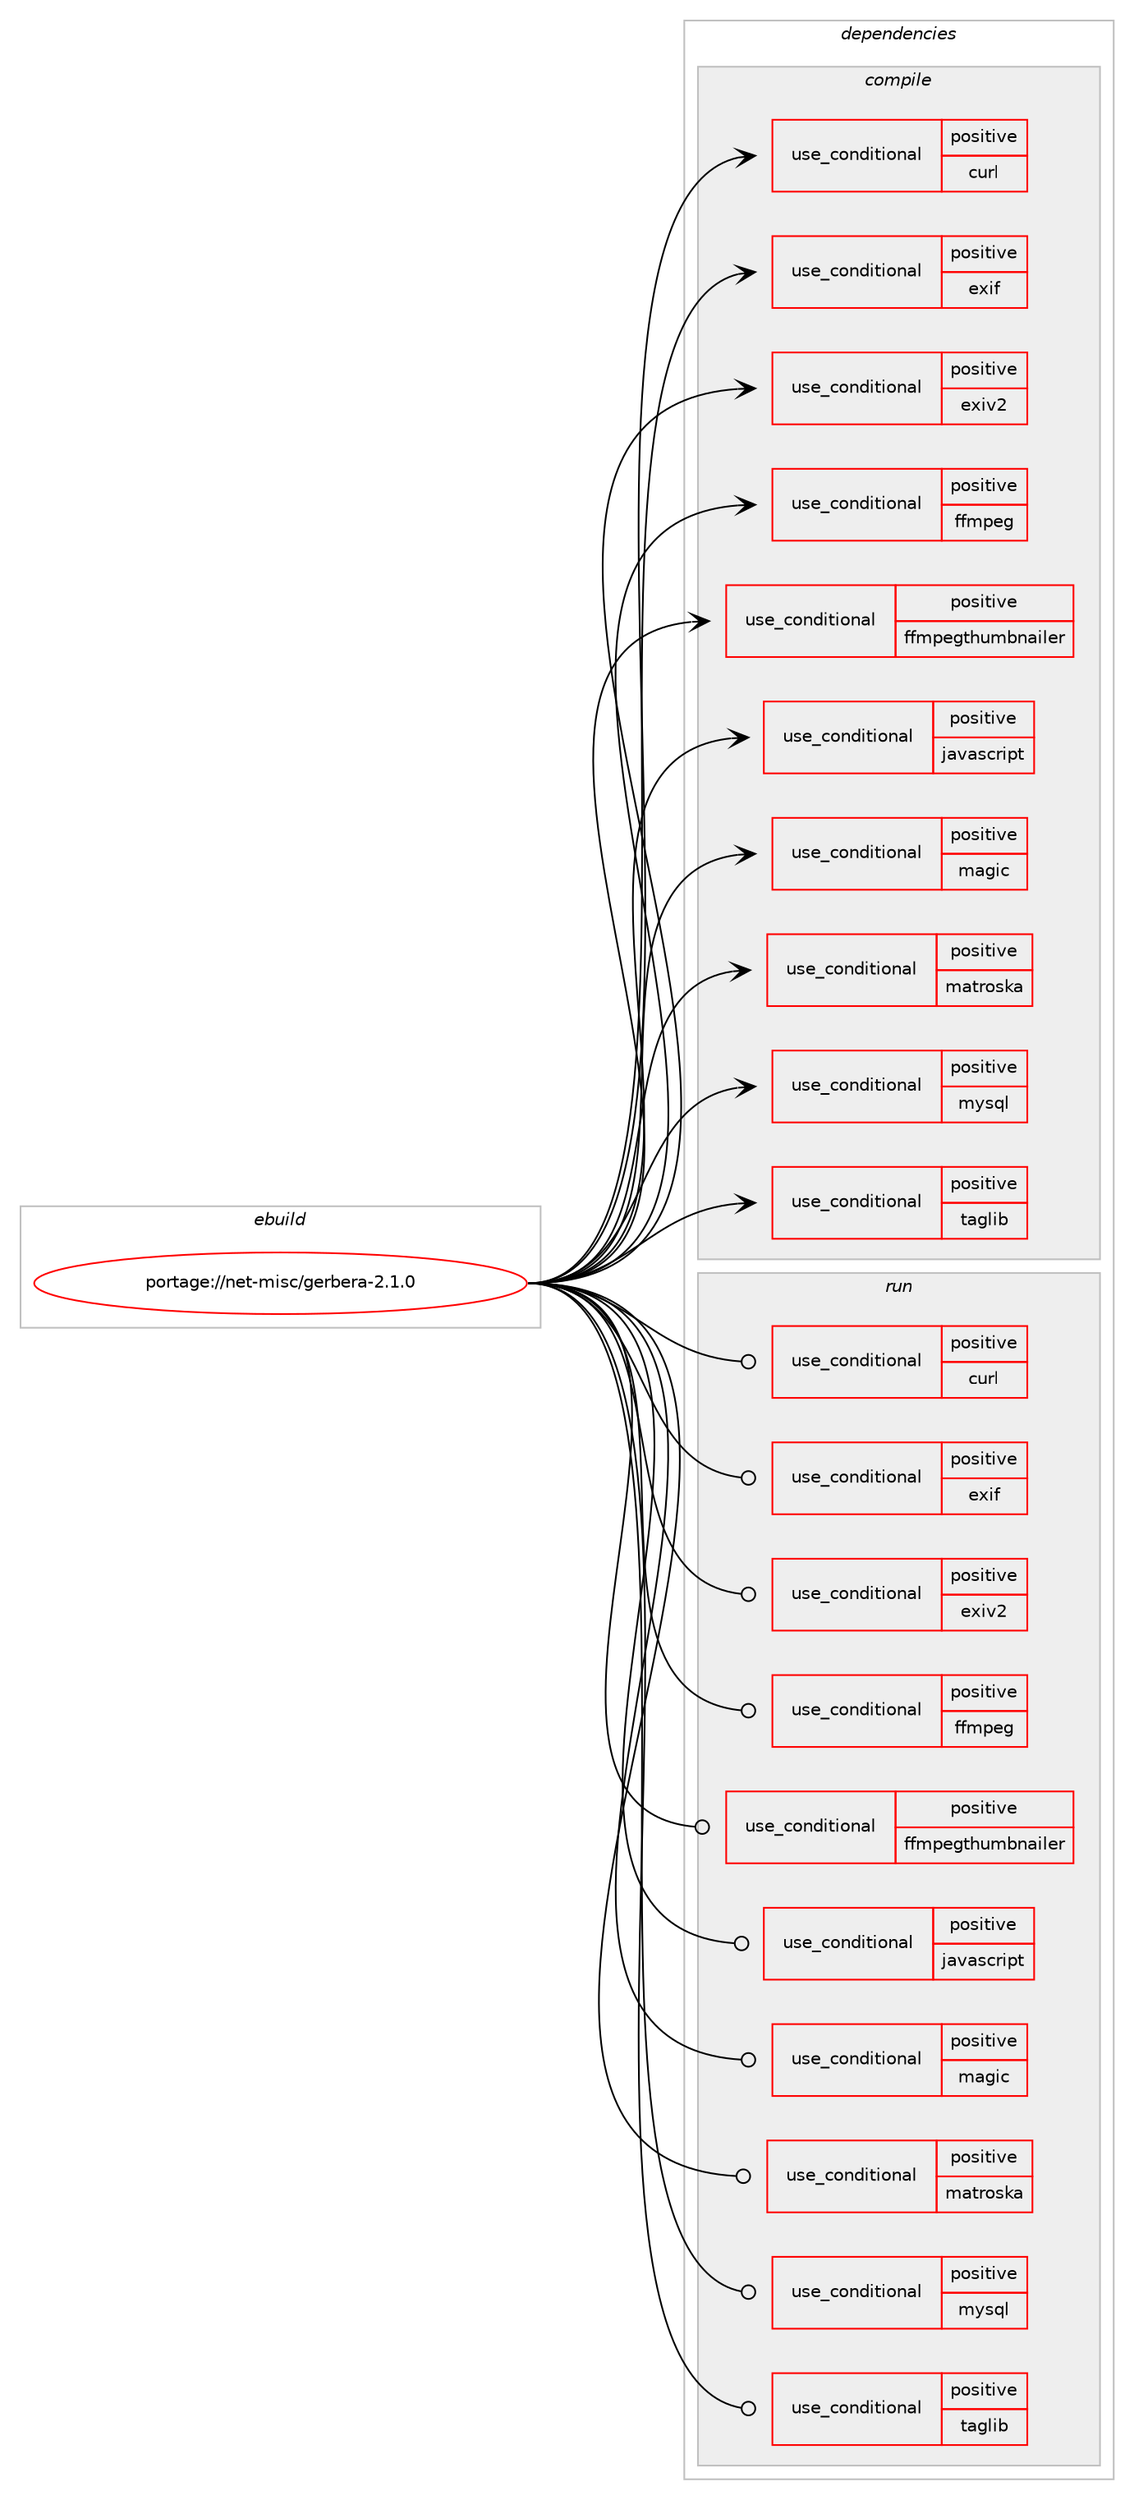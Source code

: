 digraph prolog {

# *************
# Graph options
# *************

newrank=true;
concentrate=true;
compound=true;
graph [rankdir=LR,fontname=Helvetica,fontsize=10,ranksep=1.5];#, ranksep=2.5, nodesep=0.2];
edge  [arrowhead=vee];
node  [fontname=Helvetica,fontsize=10];

# **********
# The ebuild
# **********

subgraph cluster_leftcol {
color=gray;
rank=same;
label=<<i>ebuild</i>>;
id [label="portage://net-misc/gerbera-2.1.0", color=red, width=4, href="../net-misc/gerbera-2.1.0.svg"];
}

# ****************
# The dependencies
# ****************

subgraph cluster_midcol {
color=gray;
label=<<i>dependencies</i>>;
subgraph cluster_compile {
fillcolor="#eeeeee";
style=filled;
label=<<i>compile</i>>;
subgraph cond95068 {
dependency188308 [label=<<TABLE BORDER="0" CELLBORDER="1" CELLSPACING="0" CELLPADDING="4"><TR><TD ROWSPAN="3" CELLPADDING="10">use_conditional</TD></TR><TR><TD>positive</TD></TR><TR><TD>curl</TD></TR></TABLE>>, shape=none, color=red];
# *** BEGIN UNKNOWN DEPENDENCY TYPE (TODO) ***
# dependency188308 -> package_dependency(portage://net-misc/gerbera-2.1.0,install,no,net-misc,curl,none,[,,],[],[])
# *** END UNKNOWN DEPENDENCY TYPE (TODO) ***

}
id:e -> dependency188308:w [weight=20,style="solid",arrowhead="vee"];
subgraph cond95069 {
dependency188309 [label=<<TABLE BORDER="0" CELLBORDER="1" CELLSPACING="0" CELLPADDING="4"><TR><TD ROWSPAN="3" CELLPADDING="10">use_conditional</TD></TR><TR><TD>positive</TD></TR><TR><TD>exif</TD></TR></TABLE>>, shape=none, color=red];
# *** BEGIN UNKNOWN DEPENDENCY TYPE (TODO) ***
# dependency188309 -> package_dependency(portage://net-misc/gerbera-2.1.0,install,no,media-libs,libexif,none,[,,],[],[])
# *** END UNKNOWN DEPENDENCY TYPE (TODO) ***

}
id:e -> dependency188309:w [weight=20,style="solid",arrowhead="vee"];
subgraph cond95070 {
dependency188310 [label=<<TABLE BORDER="0" CELLBORDER="1" CELLSPACING="0" CELLPADDING="4"><TR><TD ROWSPAN="3" CELLPADDING="10">use_conditional</TD></TR><TR><TD>positive</TD></TR><TR><TD>exiv2</TD></TR></TABLE>>, shape=none, color=red];
# *** BEGIN UNKNOWN DEPENDENCY TYPE (TODO) ***
# dependency188310 -> package_dependency(portage://net-misc/gerbera-2.1.0,install,no,media-gfx,exiv2,none,[,,],any_same_slot,[])
# *** END UNKNOWN DEPENDENCY TYPE (TODO) ***

}
id:e -> dependency188310:w [weight=20,style="solid",arrowhead="vee"];
subgraph cond95071 {
dependency188311 [label=<<TABLE BORDER="0" CELLBORDER="1" CELLSPACING="0" CELLPADDING="4"><TR><TD ROWSPAN="3" CELLPADDING="10">use_conditional</TD></TR><TR><TD>positive</TD></TR><TR><TD>ffmpeg</TD></TR></TABLE>>, shape=none, color=red];
# *** BEGIN UNKNOWN DEPENDENCY TYPE (TODO) ***
# dependency188311 -> package_dependency(portage://net-misc/gerbera-2.1.0,install,no,media-video,ffmpeg,none,[,,],any_same_slot,[])
# *** END UNKNOWN DEPENDENCY TYPE (TODO) ***

}
id:e -> dependency188311:w [weight=20,style="solid",arrowhead="vee"];
subgraph cond95072 {
dependency188312 [label=<<TABLE BORDER="0" CELLBORDER="1" CELLSPACING="0" CELLPADDING="4"><TR><TD ROWSPAN="3" CELLPADDING="10">use_conditional</TD></TR><TR><TD>positive</TD></TR><TR><TD>ffmpegthumbnailer</TD></TR></TABLE>>, shape=none, color=red];
# *** BEGIN UNKNOWN DEPENDENCY TYPE (TODO) ***
# dependency188312 -> package_dependency(portage://net-misc/gerbera-2.1.0,install,no,media-video,ffmpegthumbnailer,none,[,,],[],[])
# *** END UNKNOWN DEPENDENCY TYPE (TODO) ***

}
id:e -> dependency188312:w [weight=20,style="solid",arrowhead="vee"];
subgraph cond95073 {
dependency188313 [label=<<TABLE BORDER="0" CELLBORDER="1" CELLSPACING="0" CELLPADDING="4"><TR><TD ROWSPAN="3" CELLPADDING="10">use_conditional</TD></TR><TR><TD>positive</TD></TR><TR><TD>javascript</TD></TR></TABLE>>, shape=none, color=red];
# *** BEGIN UNKNOWN DEPENDENCY TYPE (TODO) ***
# dependency188313 -> package_dependency(portage://net-misc/gerbera-2.1.0,install,no,dev-lang,duktape,none,[,,],any_same_slot,[])
# *** END UNKNOWN DEPENDENCY TYPE (TODO) ***

}
id:e -> dependency188313:w [weight=20,style="solid",arrowhead="vee"];
subgraph cond95074 {
dependency188314 [label=<<TABLE BORDER="0" CELLBORDER="1" CELLSPACING="0" CELLPADDING="4"><TR><TD ROWSPAN="3" CELLPADDING="10">use_conditional</TD></TR><TR><TD>positive</TD></TR><TR><TD>magic</TD></TR></TABLE>>, shape=none, color=red];
# *** BEGIN UNKNOWN DEPENDENCY TYPE (TODO) ***
# dependency188314 -> package_dependency(portage://net-misc/gerbera-2.1.0,install,no,sys-apps,file,none,[,,],[],[])
# *** END UNKNOWN DEPENDENCY TYPE (TODO) ***

}
id:e -> dependency188314:w [weight=20,style="solid",arrowhead="vee"];
subgraph cond95075 {
dependency188315 [label=<<TABLE BORDER="0" CELLBORDER="1" CELLSPACING="0" CELLPADDING="4"><TR><TD ROWSPAN="3" CELLPADDING="10">use_conditional</TD></TR><TR><TD>positive</TD></TR><TR><TD>matroska</TD></TR></TABLE>>, shape=none, color=red];
# *** BEGIN UNKNOWN DEPENDENCY TYPE (TODO) ***
# dependency188315 -> package_dependency(portage://net-misc/gerbera-2.1.0,install,no,media-libs,libmatroska,none,[,,],any_same_slot,[])
# *** END UNKNOWN DEPENDENCY TYPE (TODO) ***

}
id:e -> dependency188315:w [weight=20,style="solid",arrowhead="vee"];
subgraph cond95076 {
dependency188316 [label=<<TABLE BORDER="0" CELLBORDER="1" CELLSPACING="0" CELLPADDING="4"><TR><TD ROWSPAN="3" CELLPADDING="10">use_conditional</TD></TR><TR><TD>positive</TD></TR><TR><TD>mysql</TD></TR></TABLE>>, shape=none, color=red];
# *** BEGIN UNKNOWN DEPENDENCY TYPE (TODO) ***
# dependency188316 -> package_dependency(portage://net-misc/gerbera-2.1.0,install,no,dev-db,mysql-connector-c,none,[,,],any_same_slot,[])
# *** END UNKNOWN DEPENDENCY TYPE (TODO) ***

}
id:e -> dependency188316:w [weight=20,style="solid",arrowhead="vee"];
subgraph cond95077 {
dependency188317 [label=<<TABLE BORDER="0" CELLBORDER="1" CELLSPACING="0" CELLPADDING="4"><TR><TD ROWSPAN="3" CELLPADDING="10">use_conditional</TD></TR><TR><TD>positive</TD></TR><TR><TD>taglib</TD></TR></TABLE>>, shape=none, color=red];
# *** BEGIN UNKNOWN DEPENDENCY TYPE (TODO) ***
# dependency188317 -> package_dependency(portage://net-misc/gerbera-2.1.0,install,no,media-libs,taglib,none,[,,],[],[])
# *** END UNKNOWN DEPENDENCY TYPE (TODO) ***

}
id:e -> dependency188317:w [weight=20,style="solid",arrowhead="vee"];
# *** BEGIN UNKNOWN DEPENDENCY TYPE (TODO) ***
# id -> package_dependency(portage://net-misc/gerbera-2.1.0,install,no,acct-user,gerbera,none,[,,],[],[])
# *** END UNKNOWN DEPENDENCY TYPE (TODO) ***

# *** BEGIN UNKNOWN DEPENDENCY TYPE (TODO) ***
# id -> package_dependency(portage://net-misc/gerbera-2.1.0,install,no,dev-db,sqlite,none,[,,],[],[])
# *** END UNKNOWN DEPENDENCY TYPE (TODO) ***

# *** BEGIN UNKNOWN DEPENDENCY TYPE (TODO) ***
# id -> package_dependency(portage://net-misc/gerbera-2.1.0,install,no,dev-libs,libebml,none,[,,],any_same_slot,[])
# *** END UNKNOWN DEPENDENCY TYPE (TODO) ***

# *** BEGIN UNKNOWN DEPENDENCY TYPE (TODO) ***
# id -> package_dependency(portage://net-misc/gerbera-2.1.0,install,no,dev-libs,libfmt,none,[,,],any_same_slot,[])
# *** END UNKNOWN DEPENDENCY TYPE (TODO) ***

# *** BEGIN UNKNOWN DEPENDENCY TYPE (TODO) ***
# id -> package_dependency(portage://net-misc/gerbera-2.1.0,install,no,dev-libs,pugixml,none,[,,],[],[])
# *** END UNKNOWN DEPENDENCY TYPE (TODO) ***

# *** BEGIN UNKNOWN DEPENDENCY TYPE (TODO) ***
# id -> package_dependency(portage://net-misc/gerbera-2.1.0,install,no,dev-libs,spdlog,none,[,,],any_same_slot,[])
# *** END UNKNOWN DEPENDENCY TYPE (TODO) ***

# *** BEGIN UNKNOWN DEPENDENCY TYPE (TODO) ***
# id -> package_dependency(portage://net-misc/gerbera-2.1.0,install,no,net-libs,libupnp,none,[,,],any_same_slot,[use(enable(ipv6),positive),use(enable(reuseaddr),none),use(disable(blocking-tcp),none)])
# *** END UNKNOWN DEPENDENCY TYPE (TODO) ***

# *** BEGIN UNKNOWN DEPENDENCY TYPE (TODO) ***
# id -> package_dependency(portage://net-misc/gerbera-2.1.0,install,no,sys-apps,util-linux,none,[,,],[],[])
# *** END UNKNOWN DEPENDENCY TYPE (TODO) ***

# *** BEGIN UNKNOWN DEPENDENCY TYPE (TODO) ***
# id -> package_dependency(portage://net-misc/gerbera-2.1.0,install,no,sys-libs,zlib,none,[,,],[],[])
# *** END UNKNOWN DEPENDENCY TYPE (TODO) ***

# *** BEGIN UNKNOWN DEPENDENCY TYPE (TODO) ***
# id -> package_dependency(portage://net-misc/gerbera-2.1.0,install,no,virtual,libiconv,none,[,,],[],[])
# *** END UNKNOWN DEPENDENCY TYPE (TODO) ***

}
subgraph cluster_compileandrun {
fillcolor="#eeeeee";
style=filled;
label=<<i>compile and run</i>>;
}
subgraph cluster_run {
fillcolor="#eeeeee";
style=filled;
label=<<i>run</i>>;
subgraph cond95078 {
dependency188318 [label=<<TABLE BORDER="0" CELLBORDER="1" CELLSPACING="0" CELLPADDING="4"><TR><TD ROWSPAN="3" CELLPADDING="10">use_conditional</TD></TR><TR><TD>positive</TD></TR><TR><TD>curl</TD></TR></TABLE>>, shape=none, color=red];
# *** BEGIN UNKNOWN DEPENDENCY TYPE (TODO) ***
# dependency188318 -> package_dependency(portage://net-misc/gerbera-2.1.0,run,no,net-misc,curl,none,[,,],[],[])
# *** END UNKNOWN DEPENDENCY TYPE (TODO) ***

}
id:e -> dependency188318:w [weight=20,style="solid",arrowhead="odot"];
subgraph cond95079 {
dependency188319 [label=<<TABLE BORDER="0" CELLBORDER="1" CELLSPACING="0" CELLPADDING="4"><TR><TD ROWSPAN="3" CELLPADDING="10">use_conditional</TD></TR><TR><TD>positive</TD></TR><TR><TD>exif</TD></TR></TABLE>>, shape=none, color=red];
# *** BEGIN UNKNOWN DEPENDENCY TYPE (TODO) ***
# dependency188319 -> package_dependency(portage://net-misc/gerbera-2.1.0,run,no,media-libs,libexif,none,[,,],[],[])
# *** END UNKNOWN DEPENDENCY TYPE (TODO) ***

}
id:e -> dependency188319:w [weight=20,style="solid",arrowhead="odot"];
subgraph cond95080 {
dependency188320 [label=<<TABLE BORDER="0" CELLBORDER="1" CELLSPACING="0" CELLPADDING="4"><TR><TD ROWSPAN="3" CELLPADDING="10">use_conditional</TD></TR><TR><TD>positive</TD></TR><TR><TD>exiv2</TD></TR></TABLE>>, shape=none, color=red];
# *** BEGIN UNKNOWN DEPENDENCY TYPE (TODO) ***
# dependency188320 -> package_dependency(portage://net-misc/gerbera-2.1.0,run,no,media-gfx,exiv2,none,[,,],any_same_slot,[])
# *** END UNKNOWN DEPENDENCY TYPE (TODO) ***

}
id:e -> dependency188320:w [weight=20,style="solid",arrowhead="odot"];
subgraph cond95081 {
dependency188321 [label=<<TABLE BORDER="0" CELLBORDER="1" CELLSPACING="0" CELLPADDING="4"><TR><TD ROWSPAN="3" CELLPADDING="10">use_conditional</TD></TR><TR><TD>positive</TD></TR><TR><TD>ffmpeg</TD></TR></TABLE>>, shape=none, color=red];
# *** BEGIN UNKNOWN DEPENDENCY TYPE (TODO) ***
# dependency188321 -> package_dependency(portage://net-misc/gerbera-2.1.0,run,no,media-video,ffmpeg,none,[,,],any_same_slot,[])
# *** END UNKNOWN DEPENDENCY TYPE (TODO) ***

}
id:e -> dependency188321:w [weight=20,style="solid",arrowhead="odot"];
subgraph cond95082 {
dependency188322 [label=<<TABLE BORDER="0" CELLBORDER="1" CELLSPACING="0" CELLPADDING="4"><TR><TD ROWSPAN="3" CELLPADDING="10">use_conditional</TD></TR><TR><TD>positive</TD></TR><TR><TD>ffmpegthumbnailer</TD></TR></TABLE>>, shape=none, color=red];
# *** BEGIN UNKNOWN DEPENDENCY TYPE (TODO) ***
# dependency188322 -> package_dependency(portage://net-misc/gerbera-2.1.0,run,no,media-video,ffmpegthumbnailer,none,[,,],[],[])
# *** END UNKNOWN DEPENDENCY TYPE (TODO) ***

}
id:e -> dependency188322:w [weight=20,style="solid",arrowhead="odot"];
subgraph cond95083 {
dependency188323 [label=<<TABLE BORDER="0" CELLBORDER="1" CELLSPACING="0" CELLPADDING="4"><TR><TD ROWSPAN="3" CELLPADDING="10">use_conditional</TD></TR><TR><TD>positive</TD></TR><TR><TD>javascript</TD></TR></TABLE>>, shape=none, color=red];
# *** BEGIN UNKNOWN DEPENDENCY TYPE (TODO) ***
# dependency188323 -> package_dependency(portage://net-misc/gerbera-2.1.0,run,no,dev-lang,duktape,none,[,,],any_same_slot,[])
# *** END UNKNOWN DEPENDENCY TYPE (TODO) ***

}
id:e -> dependency188323:w [weight=20,style="solid",arrowhead="odot"];
subgraph cond95084 {
dependency188324 [label=<<TABLE BORDER="0" CELLBORDER="1" CELLSPACING="0" CELLPADDING="4"><TR><TD ROWSPAN="3" CELLPADDING="10">use_conditional</TD></TR><TR><TD>positive</TD></TR><TR><TD>magic</TD></TR></TABLE>>, shape=none, color=red];
# *** BEGIN UNKNOWN DEPENDENCY TYPE (TODO) ***
# dependency188324 -> package_dependency(portage://net-misc/gerbera-2.1.0,run,no,sys-apps,file,none,[,,],[],[])
# *** END UNKNOWN DEPENDENCY TYPE (TODO) ***

}
id:e -> dependency188324:w [weight=20,style="solid",arrowhead="odot"];
subgraph cond95085 {
dependency188325 [label=<<TABLE BORDER="0" CELLBORDER="1" CELLSPACING="0" CELLPADDING="4"><TR><TD ROWSPAN="3" CELLPADDING="10">use_conditional</TD></TR><TR><TD>positive</TD></TR><TR><TD>matroska</TD></TR></TABLE>>, shape=none, color=red];
# *** BEGIN UNKNOWN DEPENDENCY TYPE (TODO) ***
# dependency188325 -> package_dependency(portage://net-misc/gerbera-2.1.0,run,no,media-libs,libmatroska,none,[,,],any_same_slot,[])
# *** END UNKNOWN DEPENDENCY TYPE (TODO) ***

}
id:e -> dependency188325:w [weight=20,style="solid",arrowhead="odot"];
subgraph cond95086 {
dependency188326 [label=<<TABLE BORDER="0" CELLBORDER="1" CELLSPACING="0" CELLPADDING="4"><TR><TD ROWSPAN="3" CELLPADDING="10">use_conditional</TD></TR><TR><TD>positive</TD></TR><TR><TD>mysql</TD></TR></TABLE>>, shape=none, color=red];
# *** BEGIN UNKNOWN DEPENDENCY TYPE (TODO) ***
# dependency188326 -> package_dependency(portage://net-misc/gerbera-2.1.0,run,no,dev-db,mysql-connector-c,none,[,,],any_same_slot,[])
# *** END UNKNOWN DEPENDENCY TYPE (TODO) ***

}
id:e -> dependency188326:w [weight=20,style="solid",arrowhead="odot"];
subgraph cond95087 {
dependency188327 [label=<<TABLE BORDER="0" CELLBORDER="1" CELLSPACING="0" CELLPADDING="4"><TR><TD ROWSPAN="3" CELLPADDING="10">use_conditional</TD></TR><TR><TD>positive</TD></TR><TR><TD>taglib</TD></TR></TABLE>>, shape=none, color=red];
# *** BEGIN UNKNOWN DEPENDENCY TYPE (TODO) ***
# dependency188327 -> package_dependency(portage://net-misc/gerbera-2.1.0,run,no,media-libs,taglib,none,[,,],[],[])
# *** END UNKNOWN DEPENDENCY TYPE (TODO) ***

}
id:e -> dependency188327:w [weight=20,style="solid",arrowhead="odot"];
# *** BEGIN UNKNOWN DEPENDENCY TYPE (TODO) ***
# id -> package_dependency(portage://net-misc/gerbera-2.1.0,run,no,acct-user,gerbera,none,[,,],[],[])
# *** END UNKNOWN DEPENDENCY TYPE (TODO) ***

# *** BEGIN UNKNOWN DEPENDENCY TYPE (TODO) ***
# id -> package_dependency(portage://net-misc/gerbera-2.1.0,run,no,dev-db,sqlite,none,[,,],[],[])
# *** END UNKNOWN DEPENDENCY TYPE (TODO) ***

# *** BEGIN UNKNOWN DEPENDENCY TYPE (TODO) ***
# id -> package_dependency(portage://net-misc/gerbera-2.1.0,run,no,dev-libs,libebml,none,[,,],any_same_slot,[])
# *** END UNKNOWN DEPENDENCY TYPE (TODO) ***

# *** BEGIN UNKNOWN DEPENDENCY TYPE (TODO) ***
# id -> package_dependency(portage://net-misc/gerbera-2.1.0,run,no,dev-libs,libfmt,none,[,,],any_same_slot,[])
# *** END UNKNOWN DEPENDENCY TYPE (TODO) ***

# *** BEGIN UNKNOWN DEPENDENCY TYPE (TODO) ***
# id -> package_dependency(portage://net-misc/gerbera-2.1.0,run,no,dev-libs,pugixml,none,[,,],[],[])
# *** END UNKNOWN DEPENDENCY TYPE (TODO) ***

# *** BEGIN UNKNOWN DEPENDENCY TYPE (TODO) ***
# id -> package_dependency(portage://net-misc/gerbera-2.1.0,run,no,dev-libs,spdlog,none,[,,],any_same_slot,[])
# *** END UNKNOWN DEPENDENCY TYPE (TODO) ***

# *** BEGIN UNKNOWN DEPENDENCY TYPE (TODO) ***
# id -> package_dependency(portage://net-misc/gerbera-2.1.0,run,no,net-libs,libupnp,none,[,,],any_same_slot,[use(enable(ipv6),positive),use(enable(reuseaddr),none),use(disable(blocking-tcp),none)])
# *** END UNKNOWN DEPENDENCY TYPE (TODO) ***

# *** BEGIN UNKNOWN DEPENDENCY TYPE (TODO) ***
# id -> package_dependency(portage://net-misc/gerbera-2.1.0,run,no,sys-apps,util-linux,none,[,,],[],[])
# *** END UNKNOWN DEPENDENCY TYPE (TODO) ***

# *** BEGIN UNKNOWN DEPENDENCY TYPE (TODO) ***
# id -> package_dependency(portage://net-misc/gerbera-2.1.0,run,no,sys-libs,zlib,none,[,,],[],[])
# *** END UNKNOWN DEPENDENCY TYPE (TODO) ***

# *** BEGIN UNKNOWN DEPENDENCY TYPE (TODO) ***
# id -> package_dependency(portage://net-misc/gerbera-2.1.0,run,no,virtual,libiconv,none,[,,],[],[])
# *** END UNKNOWN DEPENDENCY TYPE (TODO) ***

}
}

# **************
# The candidates
# **************

subgraph cluster_choices {
rank=same;
color=gray;
label=<<i>candidates</i>>;

}

}
